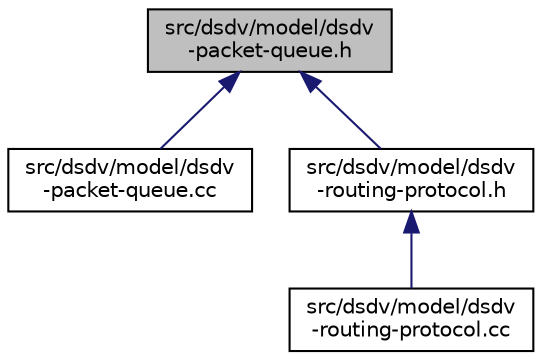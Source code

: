 digraph "src/dsdv/model/dsdv-packet-queue.h"
{
 // LATEX_PDF_SIZE
  edge [fontname="Helvetica",fontsize="10",labelfontname="Helvetica",labelfontsize="10"];
  node [fontname="Helvetica",fontsize="10",shape=record];
  Node1 [label="src/dsdv/model/dsdv\l-packet-queue.h",height=0.2,width=0.4,color="black", fillcolor="grey75", style="filled", fontcolor="black",tooltip=" "];
  Node1 -> Node2 [dir="back",color="midnightblue",fontsize="10",style="solid",fontname="Helvetica"];
  Node2 [label="src/dsdv/model/dsdv\l-packet-queue.cc",height=0.2,width=0.4,color="black", fillcolor="white", style="filled",URL="$dsdv-packet-queue_8cc.html",tooltip=" "];
  Node1 -> Node3 [dir="back",color="midnightblue",fontsize="10",style="solid",fontname="Helvetica"];
  Node3 [label="src/dsdv/model/dsdv\l-routing-protocol.h",height=0.2,width=0.4,color="black", fillcolor="white", style="filled",URL="$dsdv-routing-protocol_8h.html",tooltip=" "];
  Node3 -> Node4 [dir="back",color="midnightblue",fontsize="10",style="solid",fontname="Helvetica"];
  Node4 [label="src/dsdv/model/dsdv\l-routing-protocol.cc",height=0.2,width=0.4,color="black", fillcolor="white", style="filled",URL="$dsdv-routing-protocol_8cc.html",tooltip=" "];
}
